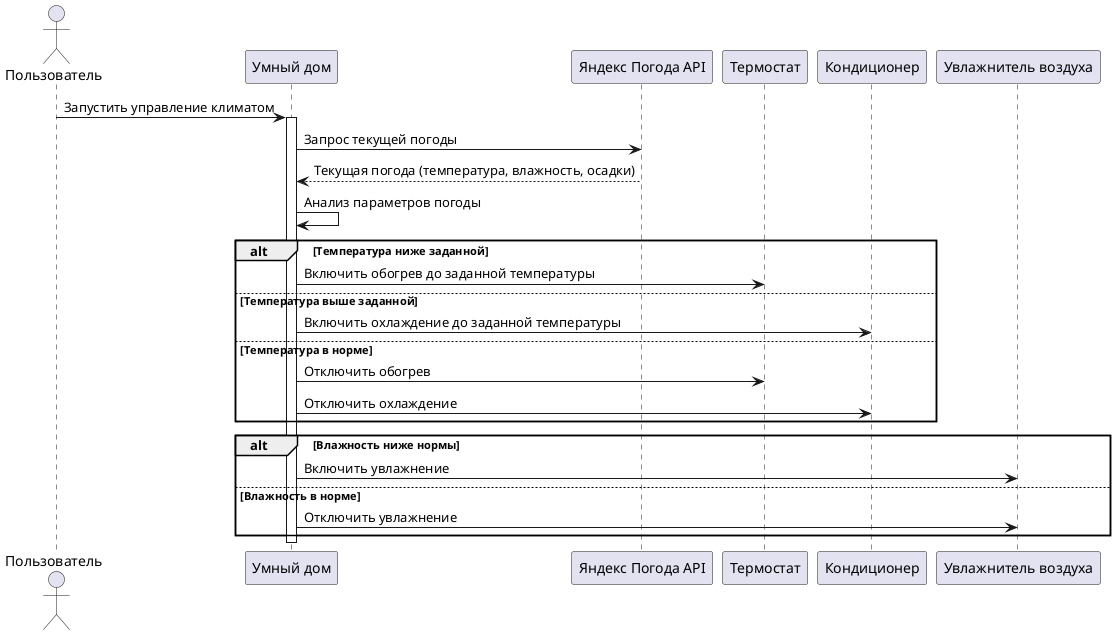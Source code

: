 @startuml
actor User as "Пользователь"
participant "Умный дом" as SmartHome
participant "Яндекс Погода API" as WeatherAPI
participant "Термостат" as Thermostat
participant "Кондиционер" as AC
participant "Увлажнитель воздуха" as Humidifier

User -> SmartHome: Запустить управление климатом
activate SmartHome
SmartHome -> WeatherAPI: Запрос текущей погоды
WeatherAPI --> SmartHome: Текущая погода (температура, влажность, осадки)
deactivate WeatherAPI

SmartHome -> SmartHome: Анализ параметров погоды

alt Температура ниже заданной
    SmartHome -> Thermostat: Включить обогрев до заданной температуры
else Температура выше заданной
    SmartHome -> AC: Включить охлаждение до заданной температуры
else Температура в норме
    SmartHome -> Thermostat: Отключить обогрев
    SmartHome -> AC: Отключить охлаждение
end

alt Влажность ниже нормы
    SmartHome -> Humidifier: Включить увлажнение
else Влажность в норме
    SmartHome -> Humidifier: Отключить увлажнение
end

deactivate SmartHome
@enduml
